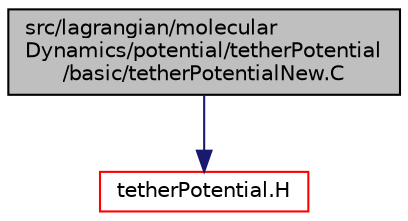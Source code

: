 digraph "src/lagrangian/molecularDynamics/potential/tetherPotential/basic/tetherPotentialNew.C"
{
  bgcolor="transparent";
  edge [fontname="Helvetica",fontsize="10",labelfontname="Helvetica",labelfontsize="10"];
  node [fontname="Helvetica",fontsize="10",shape=record];
  Node1 [label="src/lagrangian/molecular\lDynamics/potential/tetherPotential\l/basic/tetherPotentialNew.C",height=0.2,width=0.4,color="black", fillcolor="grey75", style="filled", fontcolor="black"];
  Node1 -> Node2 [color="midnightblue",fontsize="10",style="solid",fontname="Helvetica"];
  Node2 [label="tetherPotential.H",height=0.2,width=0.4,color="red",URL="$a07057.html"];
}
